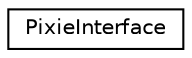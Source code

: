 digraph "Graphical Class Hierarchy"
{
  edge [fontname="Helvetica",fontsize="10",labelfontname="Helvetica",labelfontsize="10"];
  node [fontname="Helvetica",fontsize="10",shape=record];
  rankdir="LR";
  Node1 [label="PixieInterface",height=0.2,width=0.4,color="black", fillcolor="white", style="filled",URL="$d9/dc6/class_pixie_interface.html"];
}
